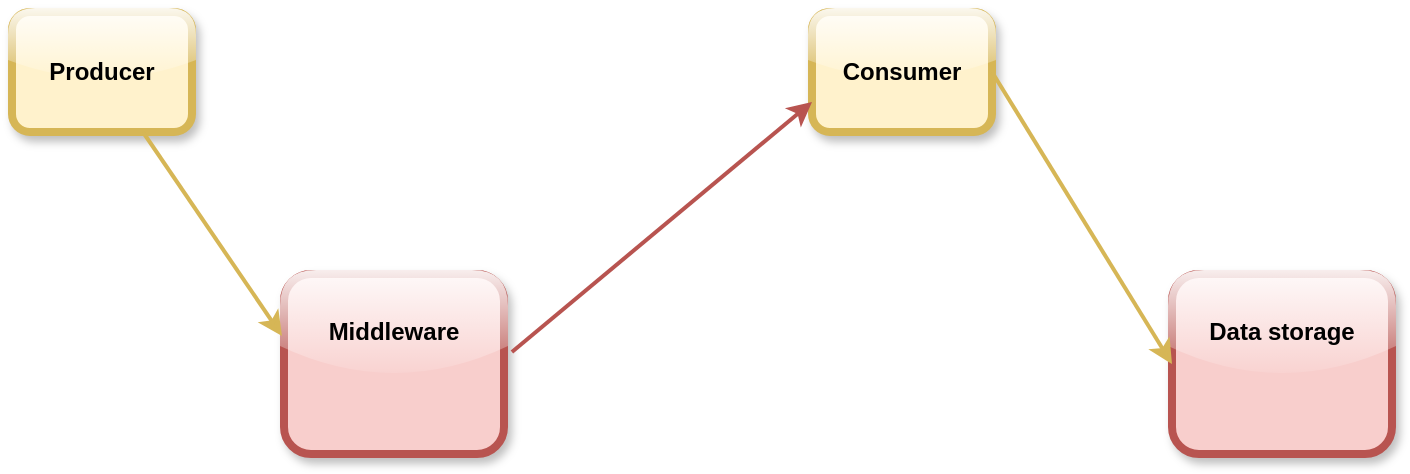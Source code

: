 <mxfile version="14.0.0" type="github">
  <diagram name="Page-1" id="c7558073-3199-34d8-9f00-42111426c3f3">
    <mxGraphModel dx="946" dy="662" grid="1" gridSize="10" guides="1" tooltips="1" connect="1" arrows="1" fold="1" page="1" pageScale="1" pageWidth="826" pageHeight="1169" background="#ffffff" math="0" shadow="0">
      <root>
        <mxCell id="0" />
        <mxCell id="1" parent="0" />
        <mxCell id="2" value="&lt;p style=&quot;margin: 4px 0px 0px; text-align: center;&quot;&gt;&lt;br&gt;&lt;/p&gt;&lt;p style=&quot;margin: 4px 0px 0px; text-align: center;&quot;&gt;Middleware&lt;/p&gt;" style="verticalAlign=middle;align=center;overflow=fill;fontSize=12;fontFamily=Helvetica;html=1;rounded=1;fontStyle=1;strokeWidth=4;fillColor=#f8cecc;strokeColor=#b85450;shadow=1;glass=1;" parent="1" vertex="1">
          <mxGeometry x="186" y="281" width="110" height="90" as="geometry" />
        </mxCell>
        <mxCell id="3" value="Consumer" style="whiteSpace=wrap;align=center;verticalAlign=middle;fontStyle=1;strokeWidth=4;fillColor=#fff2cc;rounded=1;strokeColor=#d6b656;glass=1;shadow=1;" parent="1" vertex="1">
          <mxGeometry x="450" y="150" width="90" height="60" as="geometry" />
        </mxCell>
        <mxCell id="4" value="Producer" style="whiteSpace=wrap;align=center;verticalAlign=middle;fontStyle=1;strokeWidth=4;fillColor=#fff2cc;rounded=1;strokeColor=#d6b656;glass=1;shadow=1;" parent="1" vertex="1">
          <mxGeometry x="50" y="150" width="90" height="60" as="geometry" />
        </mxCell>
        <mxCell id="6" value="&lt;p style=&quot;margin: 4px 0px 0px; text-align: center;&quot;&gt;&lt;br&gt;&lt;/p&gt;&lt;p style=&quot;margin: 4px 0px 0px; text-align: center;&quot;&gt;Data storage&lt;/p&gt;" style="verticalAlign=middle;align=center;overflow=fill;fontSize=12;fontFamily=Helvetica;html=1;rounded=1;fontStyle=1;strokeWidth=4;fillColor=#f8cecc;strokeColor=#b85450;perimeterSpacing=0;shadow=1;glass=1;sketch=0;" parent="1" vertex="1">
          <mxGeometry x="630" y="281" width="110" height="90" as="geometry" />
        </mxCell>
        <mxCell id="36" value="" style="edgeStyle=none;noEdgeStyle=1;strokeColor=#b85450;strokeWidth=2;exitX=1.036;exitY=0.433;exitDx=0;exitDy=0;exitPerimeter=0;entryX=0;entryY=0.75;entryDx=0;entryDy=0;fillColor=#f8cecc;" parent="1" source="2" target="3" edge="1">
          <mxGeometry width="100" height="100" relative="1" as="geometry">
            <mxPoint x="20" y="250" as="sourcePoint" />
            <mxPoint x="530" y="290" as="targetPoint" />
          </mxGeometry>
        </mxCell>
        <mxCell id="37" value="" style="edgeStyle=none;noEdgeStyle=1;strokeColor=#d6b656;strokeWidth=2;fillColor=#fff2cc;entryX=-0.009;entryY=0.344;entryDx=0;entryDy=0;entryPerimeter=0;" parent="1" source="4" target="2" edge="1">
          <mxGeometry width="100" height="100" relative="1" as="geometry">
            <mxPoint x="280" y="190" as="sourcePoint" />
            <mxPoint x="180" y="310" as="targetPoint" />
          </mxGeometry>
        </mxCell>
        <mxCell id="jXIyl_CYdx8W3uLJqL3S-107" value="" style="endArrow=classic;html=1;fillColor=#fff2cc;strokeColor=#d6b656;strokeWidth=2;entryX=0;entryY=0.5;entryDx=0;entryDy=0;exitX=1;exitY=0.5;exitDx=0;exitDy=0;" edge="1" parent="1" source="3" target="6">
          <mxGeometry width="50" height="50" relative="1" as="geometry">
            <mxPoint x="590" y="390" as="sourcePoint" />
            <mxPoint x="440" y="360" as="targetPoint" />
            <Array as="points" />
          </mxGeometry>
        </mxCell>
      </root>
    </mxGraphModel>
  </diagram>
</mxfile>
